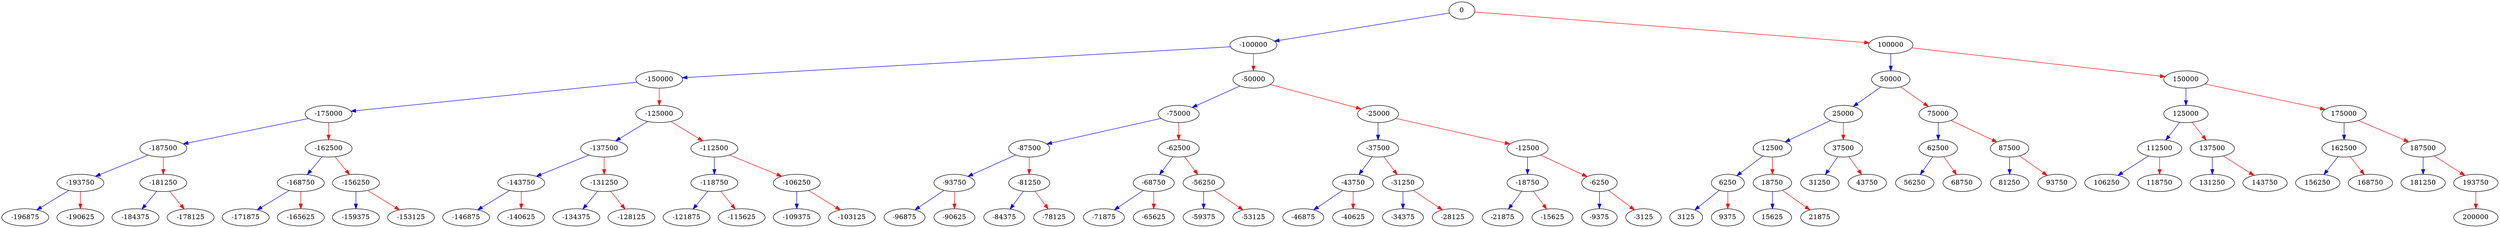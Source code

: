 digraph visual_tree {
0 -> -100000 [color = blue];
0 -> 100000 [color = red];
-100000 -> -150000 [color = blue];
-100000 -> -50000 [color = red];
-150000 -> -175000 [color = blue];
-150000 -> -125000 [color = red];
-175000 -> -187500 [color = blue];
-175000 -> -162500 [color = red];
-187500 -> -193750 [color = blue];
-187500 -> -181250 [color = red];
-193750 -> -196875 [color = blue];
-193750 -> -190625 [color = red];
-181250 -> -184375 [color = blue];
-181250 -> -178125 [color = red];
-162500 -> -168750 [color = blue];
-162500 -> -156250 [color = red];
-168750 -> -171875 [color = blue];
-168750 -> -165625 [color = red];
-156250 -> -159375 [color = blue];
-156250 -> -153125 [color = red];
-125000 -> -137500 [color = blue];
-125000 -> -112500 [color = red];
-137500 -> -143750 [color = blue];
-137500 -> -131250 [color = red];
-143750 -> -146875 [color = blue];
-143750 -> -140625 [color = red];
-131250 -> -134375 [color = blue];
-131250 -> -128125 [color = red];
-112500 -> -118750 [color = blue];
-112500 -> -106250 [color = red];
-118750 -> -121875 [color = blue];
-118750 -> -115625 [color = red];
-106250 -> -109375 [color = blue];
-106250 -> -103125 [color = red];
-50000 -> -75000 [color = blue];
-50000 -> -25000 [color = red];
-75000 -> -87500 [color = blue];
-75000 -> -62500 [color = red];
-87500 -> -93750 [color = blue];
-87500 -> -81250 [color = red];
-93750 -> -96875 [color = blue];
-93750 -> -90625 [color = red];
-81250 -> -84375 [color = blue];
-81250 -> -78125 [color = red];
-62500 -> -68750 [color = blue];
-62500 -> -56250 [color = red];
-68750 -> -71875 [color = blue];
-68750 -> -65625 [color = red];
-56250 -> -59375 [color = blue];
-56250 -> -53125 [color = red];
-25000 -> -37500 [color = blue];
-25000 -> -12500 [color = red];
-37500 -> -43750 [color = blue];
-37500 -> -31250 [color = red];
-43750 -> -46875 [color = blue];
-43750 -> -40625 [color = red];
-31250 -> -34375 [color = blue];
-31250 -> -28125 [color = red];
-12500 -> -18750 [color = blue];
-12500 -> -6250 [color = red];
-18750 -> -21875 [color = blue];
-18750 -> -15625 [color = red];
-6250 -> -9375 [color = blue];
-6250 -> -3125 [color = red];
100000 -> 50000 [color = blue];
100000 -> 150000 [color = red];
50000 -> 25000 [color = blue];
50000 -> 75000 [color = red];
25000 -> 12500 [color = blue];
25000 -> 37500 [color = red];
12500 -> 6250 [color = blue];
12500 -> 18750 [color = red];
6250 -> 3125 [color = blue];
6250 -> 9375 [color = red];
18750 -> 15625 [color = blue];
18750 -> 21875 [color = red];
37500 -> 31250 [color = blue];
37500 -> 43750 [color = red];
75000 -> 62500 [color = blue];
75000 -> 87500 [color = red];
62500 -> 56250 [color = blue];
62500 -> 68750 [color = red];
87500 -> 81250 [color = blue];
87500 -> 93750 [color = red];
150000 -> 125000 [color = blue];
150000 -> 175000 [color = red];
125000 -> 112500 [color = blue];
125000 -> 137500 [color = red];
112500 -> 106250 [color = blue];
112500 -> 118750 [color = red];
137500 -> 131250 [color = blue];
137500 -> 143750 [color = red];
175000 -> 162500 [color = blue];
175000 -> 187500 [color = red];
162500 -> 156250 [color = blue];
162500 -> 168750 [color = red];
187500 -> 181250 [color = blue];
187500 -> 193750 [color = red];
193750 -> 200000 [color = red];
}
